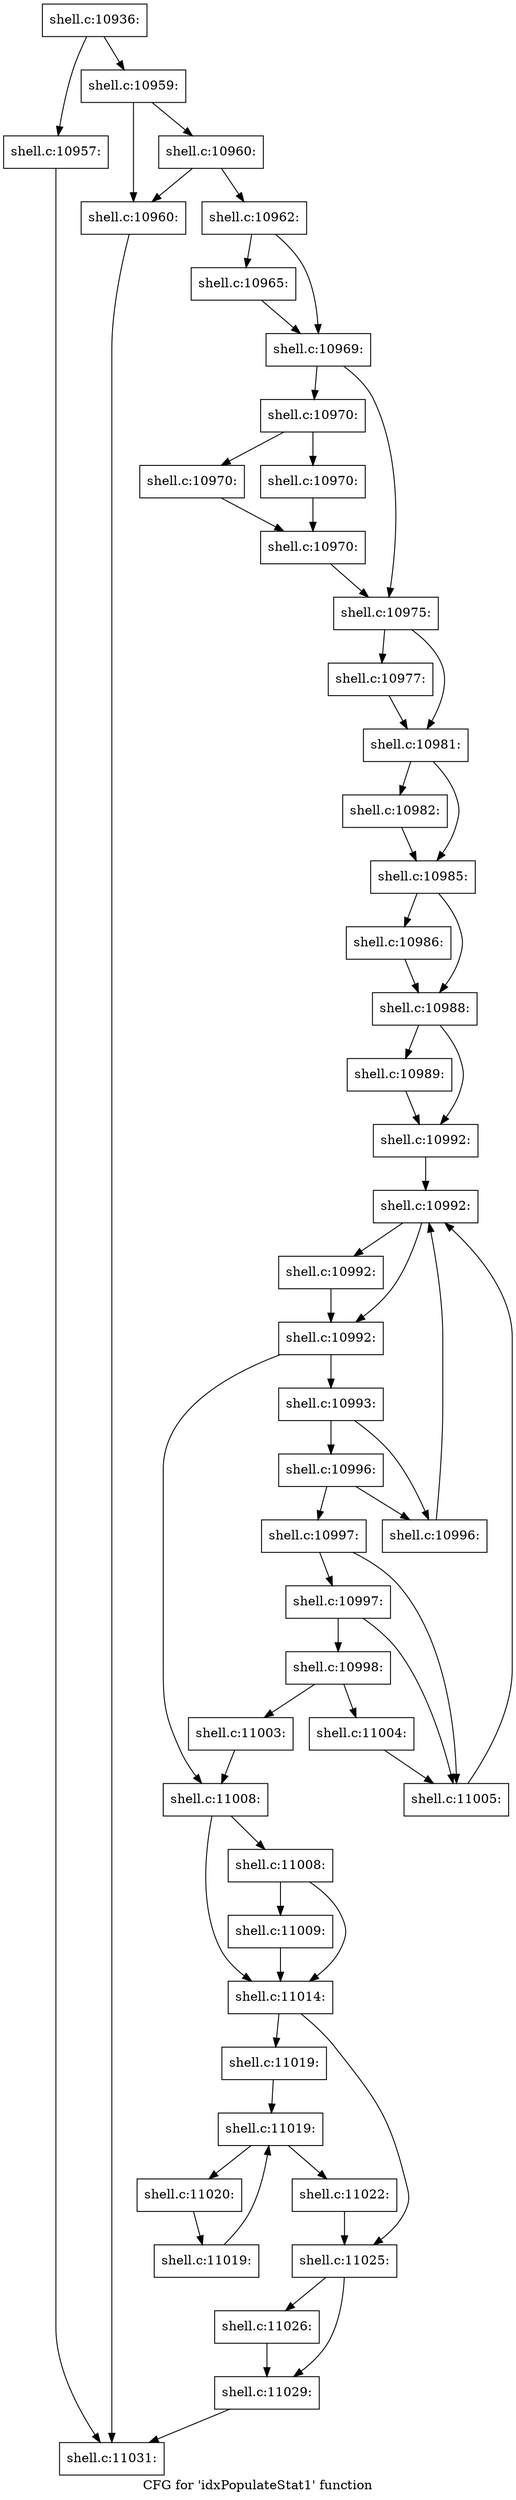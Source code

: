 digraph "CFG for 'idxPopulateStat1' function" {
	label="CFG for 'idxPopulateStat1' function";

	Node0x560276c9c4f0 [shape=record,label="{shell.c:10936:}"];
	Node0x560276c9c4f0 -> Node0x560276cab9f0;
	Node0x560276c9c4f0 -> Node0x560276caba40;
	Node0x560276cab9f0 [shape=record,label="{shell.c:10957:}"];
	Node0x560276cab9f0 -> Node0x560276ca4aa0;
	Node0x560276caba40 [shape=record,label="{shell.c:10959:}"];
	Node0x560276caba40 -> Node0x56027643c7d0;
	Node0x560276caba40 -> Node0x560276cacb80;
	Node0x560276cacb80 [shape=record,label="{shell.c:10960:}"];
	Node0x560276cacb80 -> Node0x56027643c7d0;
	Node0x560276cacb80 -> Node0x560276cac790;
	Node0x56027643c7d0 [shape=record,label="{shell.c:10960:}"];
	Node0x56027643c7d0 -> Node0x560276ca4aa0;
	Node0x560276cac790 [shape=record,label="{shell.c:10962:}"];
	Node0x560276cac790 -> Node0x560276cad4e0;
	Node0x560276cac790 -> Node0x560276cad660;
	Node0x560276cad4e0 [shape=record,label="{shell.c:10965:}"];
	Node0x560276cad4e0 -> Node0x560276cad660;
	Node0x560276cad660 [shape=record,label="{shell.c:10969:}"];
	Node0x560276cad660 -> Node0x560276cae400;
	Node0x560276cad660 -> Node0x560276cae450;
	Node0x560276cae400 [shape=record,label="{shell.c:10970:}"];
	Node0x560276cae400 -> Node0x560276caeb20;
	Node0x560276cae400 -> Node0x560276caeb70;
	Node0x560276caeb20 [shape=record,label="{shell.c:10970:}"];
	Node0x560276caeb20 -> Node0x560276caebc0;
	Node0x560276caeb70 [shape=record,label="{shell.c:10970:}"];
	Node0x560276caeb70 -> Node0x560276caebc0;
	Node0x560276caebc0 [shape=record,label="{shell.c:10970:}"];
	Node0x560276caebc0 -> Node0x560276cae450;
	Node0x560276cae450 [shape=record,label="{shell.c:10975:}"];
	Node0x560276cae450 -> Node0x56027643df30;
	Node0x560276cae450 -> Node0x560276cb00d0;
	Node0x56027643df30 [shape=record,label="{shell.c:10977:}"];
	Node0x56027643df30 -> Node0x560276cb00d0;
	Node0x560276cb00d0 [shape=record,label="{shell.c:10981:}"];
	Node0x560276cb00d0 -> Node0x56027643da10;
	Node0x560276cb00d0 -> Node0x560276cb1230;
	Node0x56027643da10 [shape=record,label="{shell.c:10982:}"];
	Node0x56027643da10 -> Node0x560276cb1230;
	Node0x560276cb1230 [shape=record,label="{shell.c:10985:}"];
	Node0x560276cb1230 -> Node0x560276cb1d20;
	Node0x560276cb1230 -> Node0x560276cb1d70;
	Node0x560276cb1d20 [shape=record,label="{shell.c:10986:}"];
	Node0x560276cb1d20 -> Node0x560276cb1d70;
	Node0x560276cb1d70 [shape=record,label="{shell.c:10988:}"];
	Node0x560276cb1d70 -> Node0x560276cb2610;
	Node0x560276cb1d70 -> Node0x560276cb2660;
	Node0x560276cb2610 [shape=record,label="{shell.c:10989:}"];
	Node0x560276cb2610 -> Node0x560276cb2660;
	Node0x560276cb2660 [shape=record,label="{shell.c:10992:}"];
	Node0x560276cb2660 -> Node0x560276cb3050;
	Node0x560276cb3050 [shape=record,label="{shell.c:10992:}"];
	Node0x560276cb3050 -> Node0x560276cb3280;
	Node0x560276cb3050 -> Node0x560276cb3230;
	Node0x560276cb3280 [shape=record,label="{shell.c:10992:}"];
	Node0x560276cb3280 -> Node0x560276cb3230;
	Node0x560276cb3230 [shape=record,label="{shell.c:10992:}"];
	Node0x560276cb3230 -> Node0x560276cb3930;
	Node0x560276cb3230 -> Node0x560276cb31b0;
	Node0x560276cb3930 [shape=record,label="{shell.c:10993:}"];
	Node0x560276cb3930 -> Node0x560276cb4af0;
	Node0x560276cb3930 -> Node0x560276cb4b90;
	Node0x560276cb4b90 [shape=record,label="{shell.c:10996:}"];
	Node0x560276cb4b90 -> Node0x560276cb4af0;
	Node0x560276cb4b90 -> Node0x560276cb4b40;
	Node0x560276cb4af0 [shape=record,label="{shell.c:10996:}"];
	Node0x560276cb4af0 -> Node0x560276cb3050;
	Node0x560276cb4b40 [shape=record,label="{shell.c:10997:}"];
	Node0x560276cb4b40 -> Node0x560276cb5320;
	Node0x560276cb4b40 -> Node0x560276cb52d0;
	Node0x560276cb5320 [shape=record,label="{shell.c:10997:}"];
	Node0x560276cb5320 -> Node0x560276cb5280;
	Node0x560276cb5320 -> Node0x560276cb52d0;
	Node0x560276cb5280 [shape=record,label="{shell.c:10998:}"];
	Node0x560276cb5280 -> Node0x56027643c870;
	Node0x560276cb5280 -> Node0x560276cb6f80;
	Node0x56027643c870 [shape=record,label="{shell.c:11003:}"];
	Node0x56027643c870 -> Node0x560276cb31b0;
	Node0x560276cb6f80 [shape=record,label="{shell.c:11004:}"];
	Node0x560276cb6f80 -> Node0x560276cb52d0;
	Node0x560276cb52d0 [shape=record,label="{shell.c:11005:}"];
	Node0x560276cb52d0 -> Node0x560276cb3050;
	Node0x560276cb31b0 [shape=record,label="{shell.c:11008:}"];
	Node0x560276cb31b0 -> Node0x560276cb7860;
	Node0x560276cb31b0 -> Node0x560276cb0e90;
	Node0x560276cb7860 [shape=record,label="{shell.c:11008:}"];
	Node0x560276cb7860 -> Node0x56027643c820;
	Node0x560276cb7860 -> Node0x560276cb0e90;
	Node0x56027643c820 [shape=record,label="{shell.c:11009:}"];
	Node0x56027643c820 -> Node0x560276cb0e90;
	Node0x560276cb0e90 [shape=record,label="{shell.c:11014:}"];
	Node0x560276cb0e90 -> Node0x560276cb8670;
	Node0x560276cb0e90 -> Node0x560276cb8e50;
	Node0x560276cb8670 [shape=record,label="{shell.c:11019:}"];
	Node0x560276cb8670 -> Node0x560276cb92d0;
	Node0x560276cb92d0 [shape=record,label="{shell.c:11019:}"];
	Node0x560276cb92d0 -> Node0x560276cb94f0;
	Node0x560276cb92d0 -> Node0x560276cb9120;
	Node0x560276cb94f0 [shape=record,label="{shell.c:11020:}"];
	Node0x560276cb94f0 -> Node0x560276cb9460;
	Node0x560276cb9460 [shape=record,label="{shell.c:11019:}"];
	Node0x560276cb9460 -> Node0x560276cb92d0;
	Node0x560276cb9120 [shape=record,label="{shell.c:11022:}"];
	Node0x560276cb9120 -> Node0x560276cb8e50;
	Node0x560276cb8e50 [shape=record,label="{shell.c:11025:}"];
	Node0x560276cb8e50 -> Node0x560276cba650;
	Node0x560276cb8e50 -> Node0x560276cba6a0;
	Node0x560276cba650 [shape=record,label="{shell.c:11026:}"];
	Node0x560276cba650 -> Node0x560276cba6a0;
	Node0x560276cba6a0 [shape=record,label="{shell.c:11029:}"];
	Node0x560276cba6a0 -> Node0x560276ca4aa0;
	Node0x560276ca4aa0 [shape=record,label="{shell.c:11031:}"];
}
